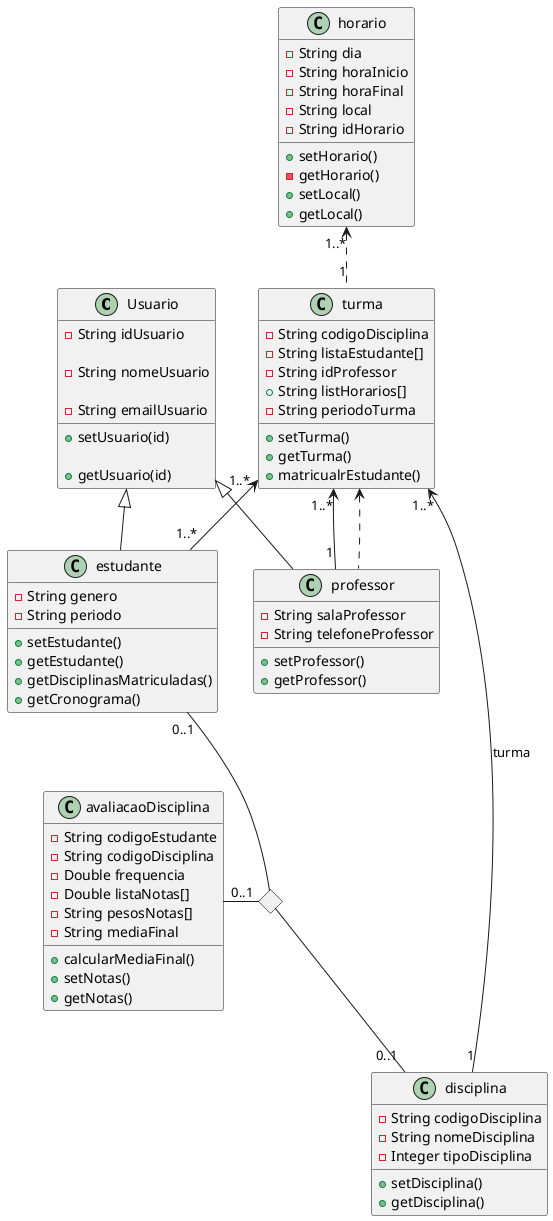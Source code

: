 @startuml
Class Usuario{

- String idUsuario

- String nomeUsuario

- String emailUsuario

+setUsuario(id)

+getUsuario(id)

}

Class estudante{
- String genero 
- String periodo 
+ setEstudante() 
+ getEstudante()
+ getDisciplinasMatriculadas() 
+ getCronograma() 
}

Class professor{ 
- String salaProfessor 
- String telefoneProfessor 
+ setProfessor() 
+ getProfessor() 
}


<> ternaria 

estudante "0..1" -- ternaria 
avaliacaoDisciplina "0..1" - ternaria 
Usuario <|-- estudante
ternaria -- "0..1" disciplina 
Usuario <|-- professor
turma "1..*" <-- "1..*" estudante
turma "1..*" <-- "1" professor 
turma "1..*" <-- "1" disciplina: turma
horario "1..*" <.. "1" turma
turma <.. professor 

Class avaliacaoDisciplina{
- String codigoEstudante
- String codigoDisciplina 
- Double frequencia
- Double listaNotas[]
- String pesosNotas[]
- String mediaFinal 
+ calcularMediaFinal()
+ setNotas() 
+ getNotas() 
}

Class disciplina{
- String codigoDisciplina 
- String nomeDisciplina
- Integer tipoDisciplina
+ setDisciplina()
+ getDisciplina()
}

Class turma{
- String codigoDisciplina 
- String listaEstudante[]
- String idProfessor 
+ String listHorarios[]
- String periodoTurma
+ setTurma() 
+ getTurma() 
+ matricualrEstudante() 
}


Class horario{
- String dia 
- String horaInicio 
- String horaFinal 
- String local 
- String idHorario 
+ setHorario() 
- getHorario()
+ setLocal()
+ getLocal()
}
@enduml
